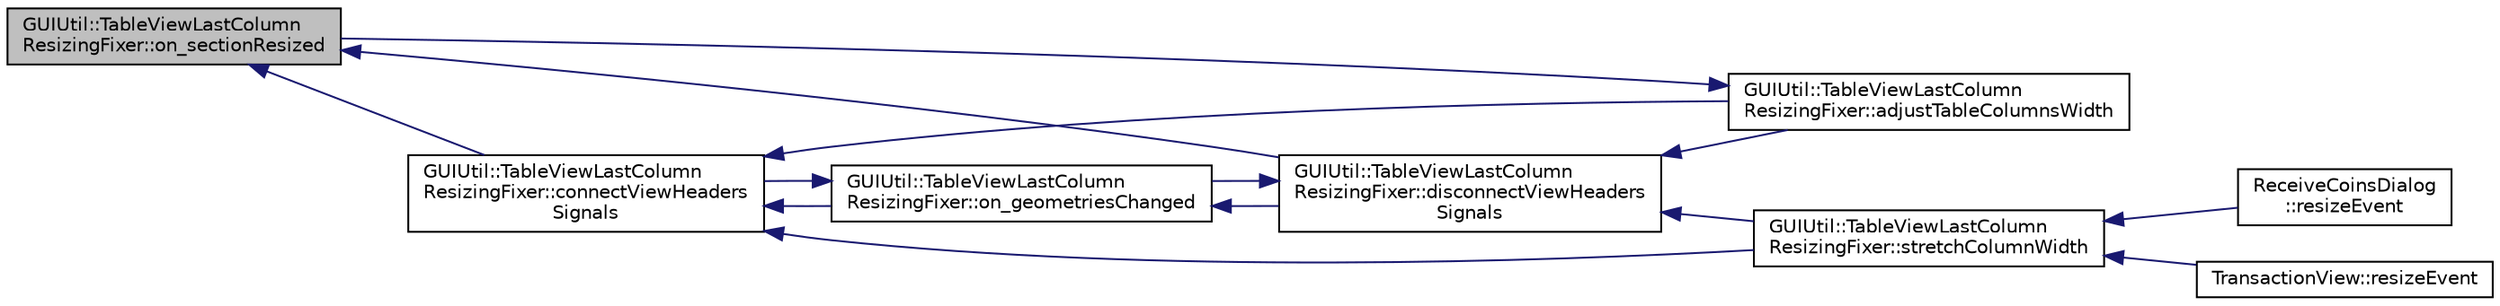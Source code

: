 digraph "GUIUtil::TableViewLastColumnResizingFixer::on_sectionResized"
{
  edge [fontname="Helvetica",fontsize="10",labelfontname="Helvetica",labelfontsize="10"];
  node [fontname="Helvetica",fontsize="10",shape=record];
  rankdir="LR";
  Node96 [label="GUIUtil::TableViewLastColumn\lResizingFixer::on_sectionResized",height=0.2,width=0.4,color="black", fillcolor="grey75", style="filled", fontcolor="black"];
  Node96 -> Node97 [dir="back",color="midnightblue",fontsize="10",style="solid",fontname="Helvetica"];
  Node97 [label="GUIUtil::TableViewLastColumn\lResizingFixer::connectViewHeaders\lSignals",height=0.2,width=0.4,color="black", fillcolor="white", style="filled",URL="$class_g_u_i_util_1_1_table_view_last_column_resizing_fixer.html#ab01fe3dbf021a9306ec74afda41d6f45"];
  Node97 -> Node98 [dir="back",color="midnightblue",fontsize="10",style="solid",fontname="Helvetica"];
  Node98 [label="GUIUtil::TableViewLastColumn\lResizingFixer::adjustTableColumnsWidth",height=0.2,width=0.4,color="black", fillcolor="white", style="filled",URL="$class_g_u_i_util_1_1_table_view_last_column_resizing_fixer.html#ac5622cca5767d788033fff5d54629d7f"];
  Node98 -> Node96 [dir="back",color="midnightblue",fontsize="10",style="solid",fontname="Helvetica"];
  Node97 -> Node99 [dir="back",color="midnightblue",fontsize="10",style="solid",fontname="Helvetica"];
  Node99 [label="GUIUtil::TableViewLastColumn\lResizingFixer::stretchColumnWidth",height=0.2,width=0.4,color="black", fillcolor="white", style="filled",URL="$class_g_u_i_util_1_1_table_view_last_column_resizing_fixer.html#a89971ed347cf9d25e02cfb7d9c7e3ca6"];
  Node99 -> Node100 [dir="back",color="midnightblue",fontsize="10",style="solid",fontname="Helvetica"];
  Node100 [label="ReceiveCoinsDialog\l::resizeEvent",height=0.2,width=0.4,color="black", fillcolor="white", style="filled",URL="$class_receive_coins_dialog.html#a8ebec2144a935622b4a33c57601a8868"];
  Node99 -> Node101 [dir="back",color="midnightblue",fontsize="10",style="solid",fontname="Helvetica"];
  Node101 [label="TransactionView::resizeEvent",height=0.2,width=0.4,color="black", fillcolor="white", style="filled",URL="$class_transaction_view.html#a6bcc05526bc111b4299d32d882f633b8"];
  Node97 -> Node102 [dir="back",color="midnightblue",fontsize="10",style="solid",fontname="Helvetica"];
  Node102 [label="GUIUtil::TableViewLastColumn\lResizingFixer::on_geometriesChanged",height=0.2,width=0.4,color="black", fillcolor="white", style="filled",URL="$class_g_u_i_util_1_1_table_view_last_column_resizing_fixer.html#a93f3b32cf06688099875a1c9d2df57f2"];
  Node102 -> Node97 [dir="back",color="midnightblue",fontsize="10",style="solid",fontname="Helvetica"];
  Node102 -> Node103 [dir="back",color="midnightblue",fontsize="10",style="solid",fontname="Helvetica"];
  Node103 [label="GUIUtil::TableViewLastColumn\lResizingFixer::disconnectViewHeaders\lSignals",height=0.2,width=0.4,color="black", fillcolor="white", style="filled",URL="$class_g_u_i_util_1_1_table_view_last_column_resizing_fixer.html#ae36cd142d60656073928ba6bd05a6661"];
  Node103 -> Node98 [dir="back",color="midnightblue",fontsize="10",style="solid",fontname="Helvetica"];
  Node103 -> Node99 [dir="back",color="midnightblue",fontsize="10",style="solid",fontname="Helvetica"];
  Node103 -> Node102 [dir="back",color="midnightblue",fontsize="10",style="solid",fontname="Helvetica"];
  Node96 -> Node103 [dir="back",color="midnightblue",fontsize="10",style="solid",fontname="Helvetica"];
}

